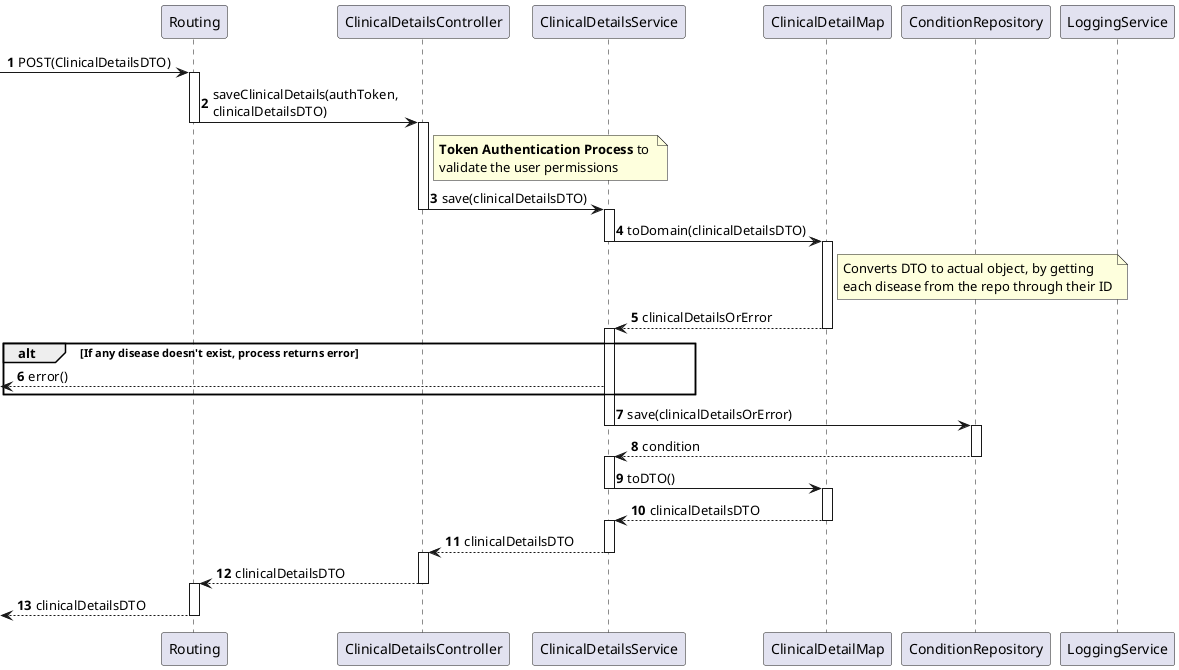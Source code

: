 @startuml
'https://plantuml.com/sequence-diagram

autonumber
participant Routing as route
participant ClinicalDetailsController as ctrl
participant ClinicalDetailsService as svc
participant ClinicalDetailMap as map
participant ConditionRepository as condRepo
participant LoggingService as logSvc

-> route : POST(ClinicalDetailsDTO)

activate route
    route -> ctrl : saveClinicalDetails(authToken, \nclinicalDetailsDTO)
deactivate route

activate ctrl
    note right ctrl
    **Token Authentication Process** to 
    validate the user permissions 
    end note
    ctrl -> svc : save(clinicalDetailsDTO)
deactivate ctrl

activate svc
    svc -> map : toDomain(clinicalDetailsDTO)
    note right map
    Converts DTO to actual object, by getting
    each disease from the repo through their ID
    end note
deactivate svc

activate map
    map --> svc: clinicalDetailsOrError
deactivate map
    
activate svc    
    alt If any disease doesn't exist, process returns error
    <-- svc : error() 
    end 
    svc -> condRepo : save(clinicalDetailsOrError)
deactivate svc

activate condRepo
    condRepo --> svc : condition
deactivate condRepo

activate svc
    svc -> map : toDTO()
deactivate svc

activate map
    map --> svc : clinicalDetailsDTO
deactivate map

activate svc
    svc --> ctrl : clinicalDetailsDTO
deactivate svc

activate ctrl
    ctrl --> route : clinicalDetailsDTO
deactivate ctrl
activate route
<-- route : clinicalDetailsDTO
deactivate route
@enduml